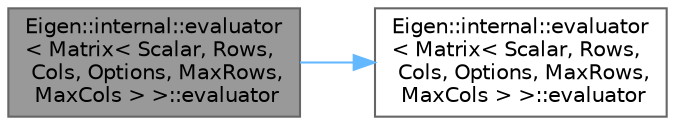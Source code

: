 digraph "Eigen::internal::evaluator&lt; Matrix&lt; Scalar, Rows, Cols, Options, MaxRows, MaxCols &gt; &gt;::evaluator"
{
 // LATEX_PDF_SIZE
  bgcolor="transparent";
  edge [fontname=Helvetica,fontsize=10,labelfontname=Helvetica,labelfontsize=10];
  node [fontname=Helvetica,fontsize=10,shape=box,height=0.2,width=0.4];
  rankdir="LR";
  Node1 [id="Node000001",label="Eigen::internal::evaluator\l\< Matrix\< Scalar, Rows,\l Cols, Options, MaxRows,\l MaxCols \> \>::evaluator",height=0.2,width=0.4,color="gray40", fillcolor="grey60", style="filled", fontcolor="black",tooltip=" "];
  Node1 -> Node2 [id="edge1_Node000001_Node000002",color="steelblue1",style="solid",tooltip=" "];
  Node2 [id="Node000002",label="Eigen::internal::evaluator\l\< Matrix\< Scalar, Rows,\l Cols, Options, MaxRows,\l MaxCols \> \>::evaluator",height=0.2,width=0.4,color="grey40", fillcolor="white", style="filled",URL="$struct_eigen_1_1internal_1_1evaluator_3_01_matrix_3_01_scalar_00_01_rows_00_01_cols_00_01_optionc8e41d58a4f0b7a4fe2e5592b375183d.html#afea29b597cf2cbc943db14b288556ace",tooltip=" "];
}
